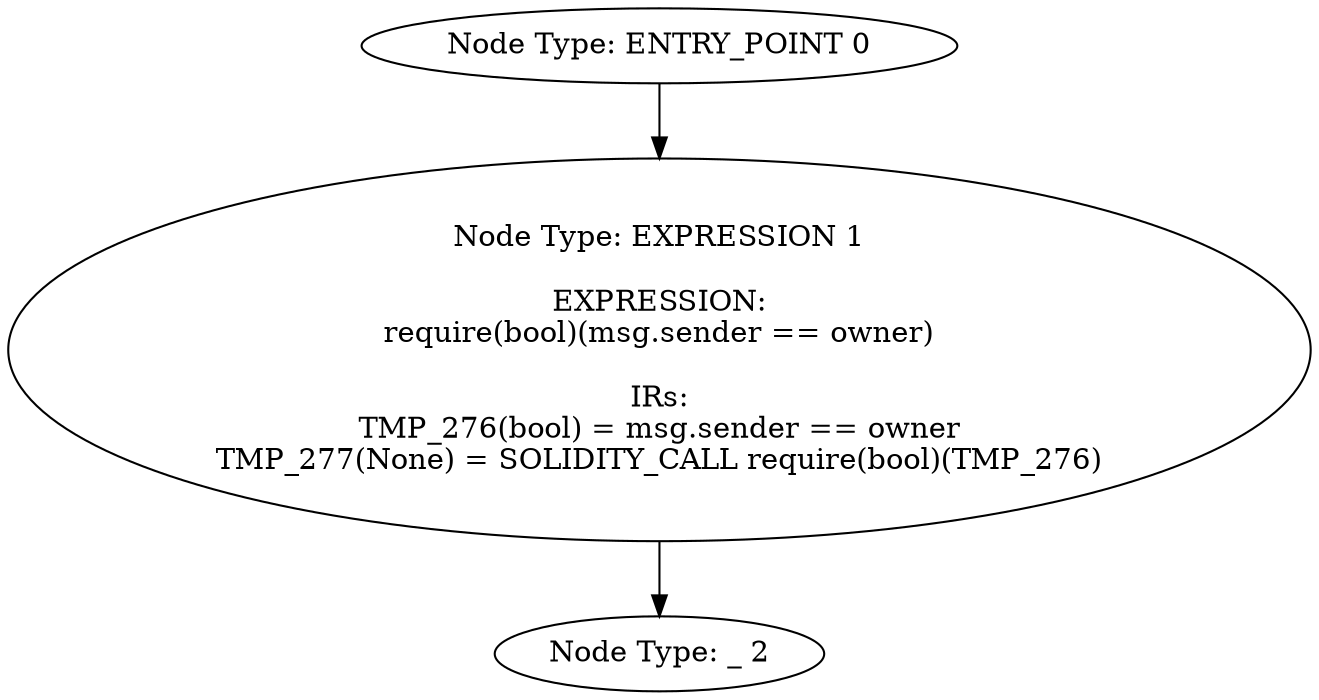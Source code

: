 digraph{
0[label="Node Type: ENTRY_POINT 0
"];
0->1;
1[label="Node Type: EXPRESSION 1

EXPRESSION:
require(bool)(msg.sender == owner)

IRs:
TMP_276(bool) = msg.sender == owner
TMP_277(None) = SOLIDITY_CALL require(bool)(TMP_276)"];
1->2;
2[label="Node Type: _ 2
"];
}
